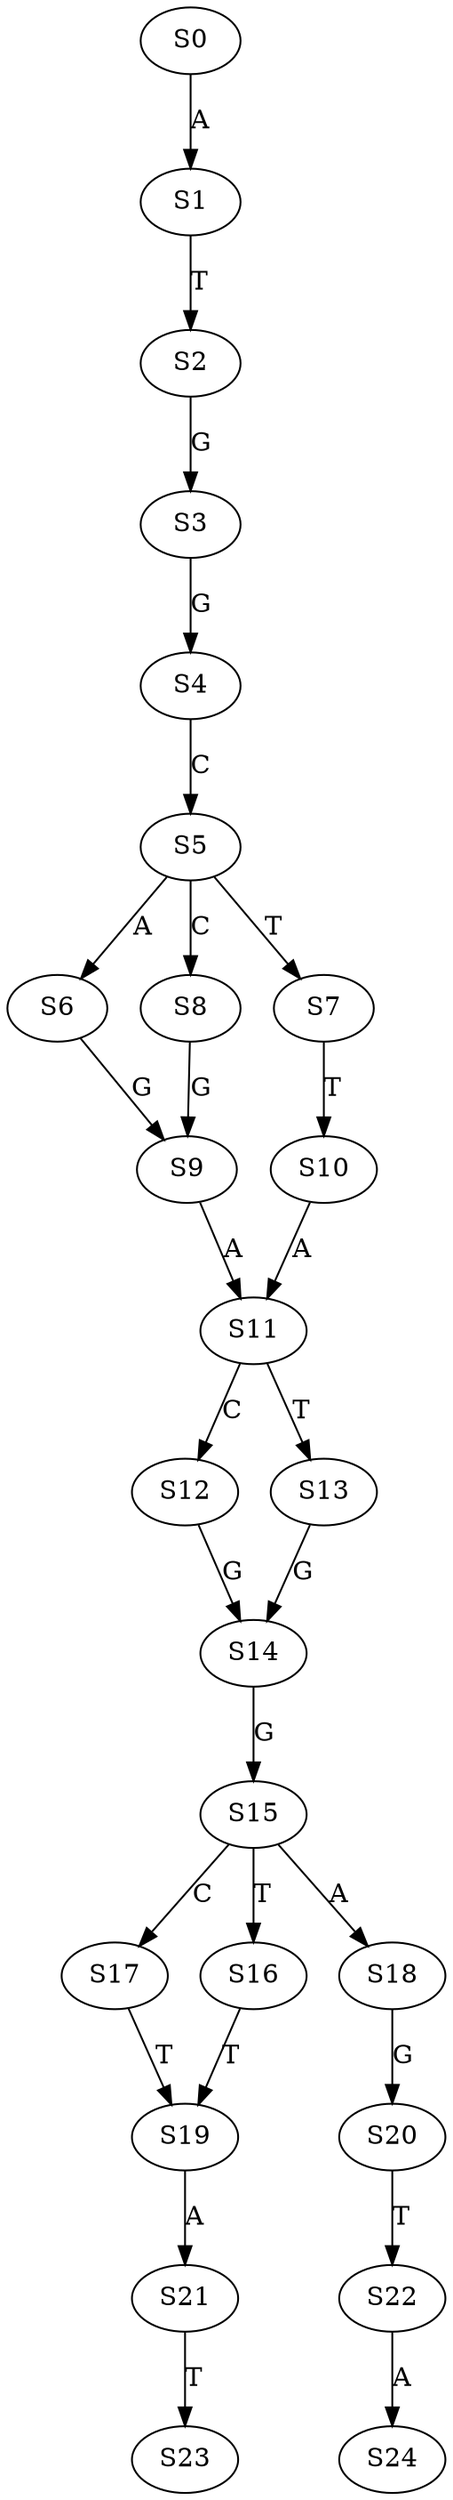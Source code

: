 strict digraph  {
	S0 -> S1 [ label = A ];
	S1 -> S2 [ label = T ];
	S2 -> S3 [ label = G ];
	S3 -> S4 [ label = G ];
	S4 -> S5 [ label = C ];
	S5 -> S6 [ label = A ];
	S5 -> S7 [ label = T ];
	S5 -> S8 [ label = C ];
	S6 -> S9 [ label = G ];
	S7 -> S10 [ label = T ];
	S8 -> S9 [ label = G ];
	S9 -> S11 [ label = A ];
	S10 -> S11 [ label = A ];
	S11 -> S12 [ label = C ];
	S11 -> S13 [ label = T ];
	S12 -> S14 [ label = G ];
	S13 -> S14 [ label = G ];
	S14 -> S15 [ label = G ];
	S15 -> S16 [ label = T ];
	S15 -> S17 [ label = C ];
	S15 -> S18 [ label = A ];
	S16 -> S19 [ label = T ];
	S17 -> S19 [ label = T ];
	S18 -> S20 [ label = G ];
	S19 -> S21 [ label = A ];
	S20 -> S22 [ label = T ];
	S21 -> S23 [ label = T ];
	S22 -> S24 [ label = A ];
}
